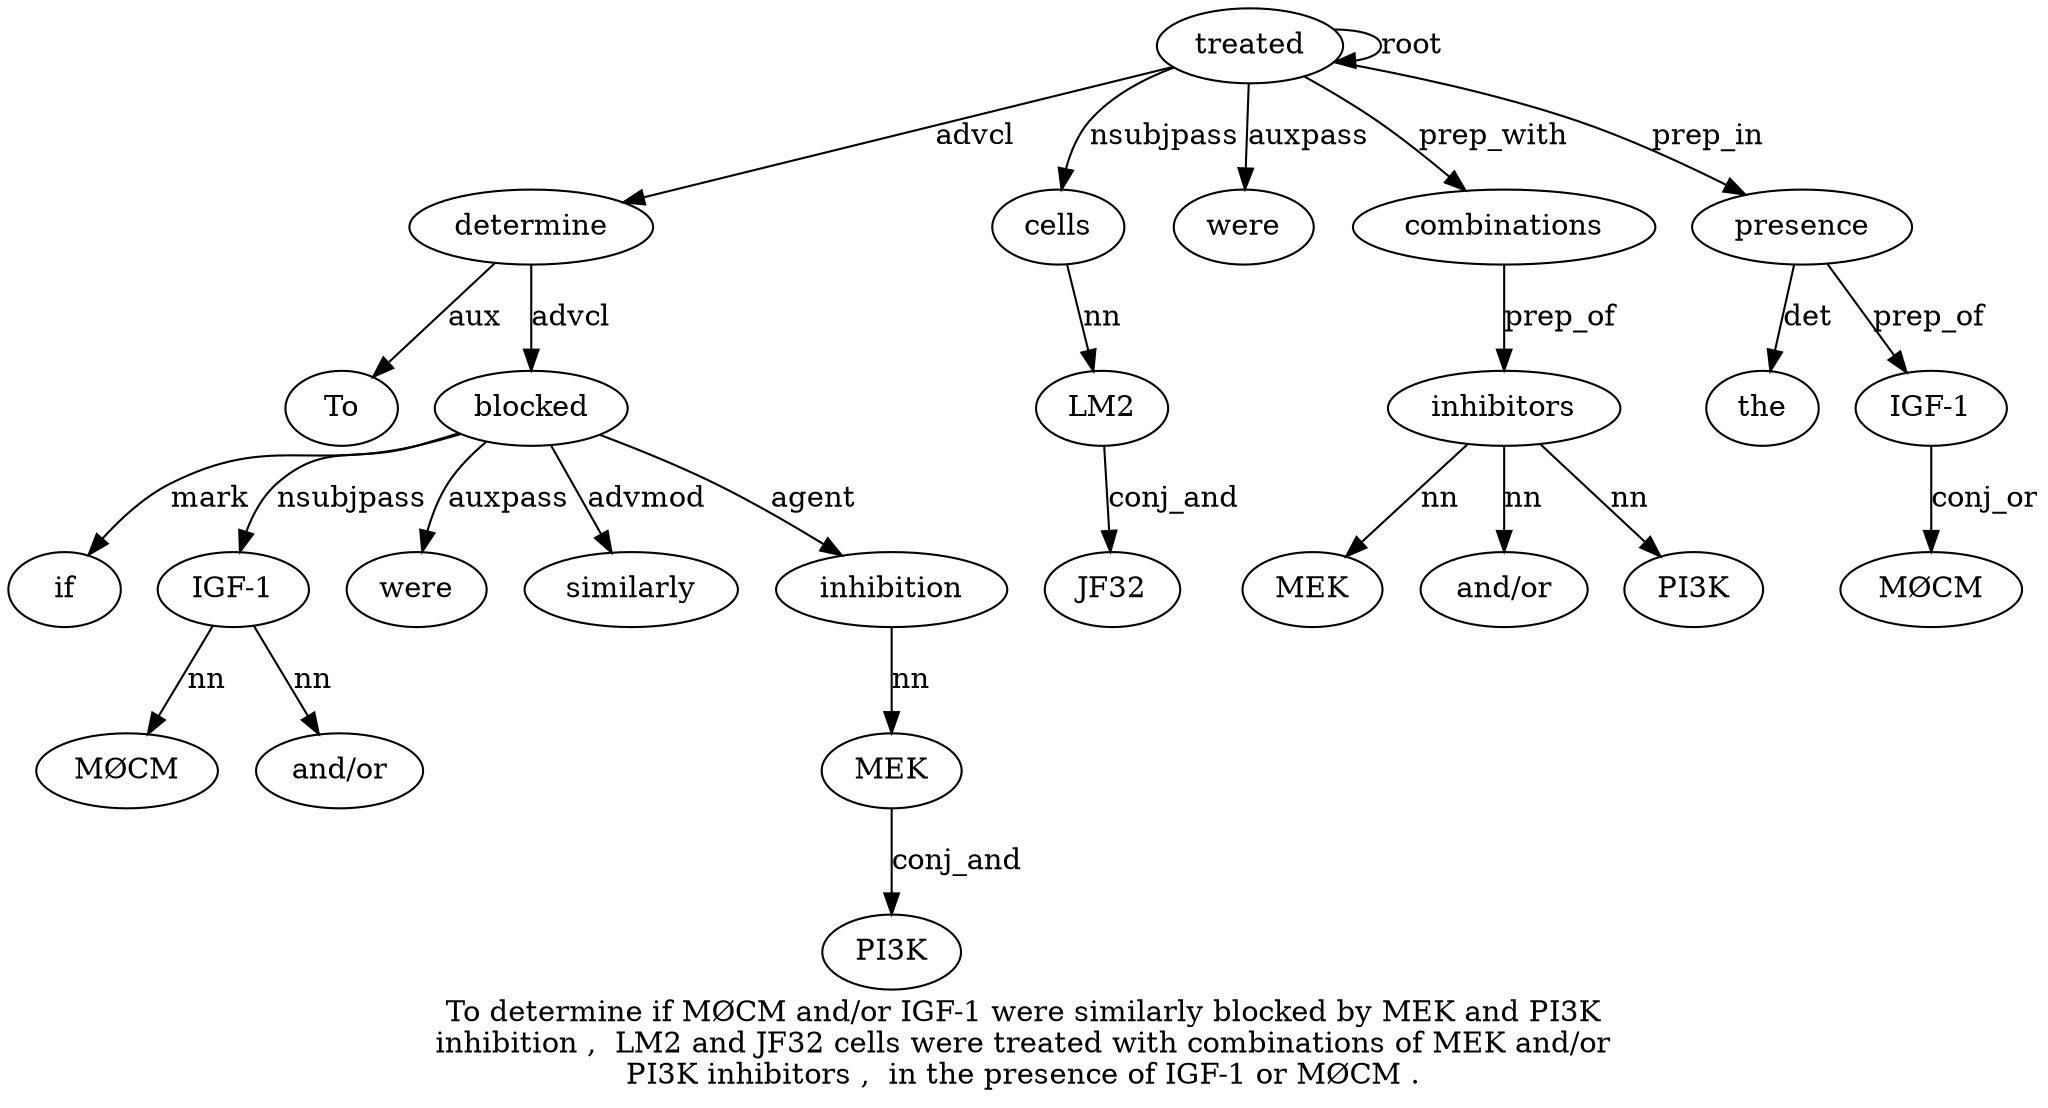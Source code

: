 digraph "To determine if MØCM and/or IGF-1 were similarly blocked by MEK and PI3K inhibition ,  LM2 and JF32 cells were treated with combinations of MEK and/or PI3K inhibitors ,  in the presence of IGF-1 or MØCM ." {
label="To determine if MØCM and/or IGF-1 were similarly blocked by MEK and PI3K
inhibition ,  LM2 and JF32 cells were treated with combinations of MEK and/or
PI3K inhibitors ,  in the presence of IGF-1 or MØCM .";
determine2 [style=filled, fillcolor=white, label=determine];
To1 [style=filled, fillcolor=white, label=To];
determine2 -> To1  [label=aux];
treated21 [style=filled, fillcolor=white, label=treated];
treated21 -> determine2  [label=advcl];
blocked9 [style=filled, fillcolor=white, label=blocked];
if3 [style=filled, fillcolor=white, label=if];
blocked9 -> if3  [label=mark];
"IGF-16" [style=filled, fillcolor=white, label="IGF-1"];
"MØCM4" [style=filled, fillcolor=white, label="MØCM"];
"IGF-16" -> "MØCM4"  [label=nn];
"and/or5" [style=filled, fillcolor=white, label="and/or"];
"IGF-16" -> "and/or5"  [label=nn];
blocked9 -> "IGF-16"  [label=nsubjpass];
were7 [style=filled, fillcolor=white, label=were];
blocked9 -> were7  [label=auxpass];
similarly8 [style=filled, fillcolor=white, label=similarly];
blocked9 -> similarly8  [label=advmod];
determine2 -> blocked9  [label=advcl];
inhibition14 [style=filled, fillcolor=white, label=inhibition];
MEK11 [style=filled, fillcolor=white, label=MEK];
inhibition14 -> MEK11  [label=nn];
PI3K1 [style=filled, fillcolor=white, label=PI3K];
MEK11 -> PI3K1  [label=conj_and];
blocked9 -> inhibition14  [label=agent];
cells19 [style=filled, fillcolor=white, label=cells];
LM216 [style=filled, fillcolor=white, label=LM2];
cells19 -> LM216  [label=nn];
JF3218 [style=filled, fillcolor=white, label=JF32];
LM216 -> JF3218  [label=conj_and];
treated21 -> cells19  [label=nsubjpass];
were20 [style=filled, fillcolor=white, label=were];
treated21 -> were20  [label=auxpass];
treated21 -> treated21  [label=root];
combinations23 [style=filled, fillcolor=white, label=combinations];
treated21 -> combinations23  [label=prep_with];
inhibitors28 [style=filled, fillcolor=white, label=inhibitors];
MEK25 [style=filled, fillcolor=white, label=MEK];
inhibitors28 -> MEK25  [label=nn];
"and/or26" [style=filled, fillcolor=white, label="and/or"];
inhibitors28 -> "and/or26"  [label=nn];
PI3K27 [style=filled, fillcolor=white, label=PI3K];
inhibitors28 -> PI3K27  [label=nn];
combinations23 -> inhibitors28  [label=prep_of];
presence32 [style=filled, fillcolor=white, label=presence];
the31 [style=filled, fillcolor=white, label=the];
presence32 -> the31  [label=det];
treated21 -> presence32  [label=prep_in];
"IGF-134" [style=filled, fillcolor=white, label="IGF-1"];
presence32 -> "IGF-134"  [label=prep_of];
"MØCM36" [style=filled, fillcolor=white, label="MØCM"];
"IGF-134" -> "MØCM36"  [label=conj_or];
}
